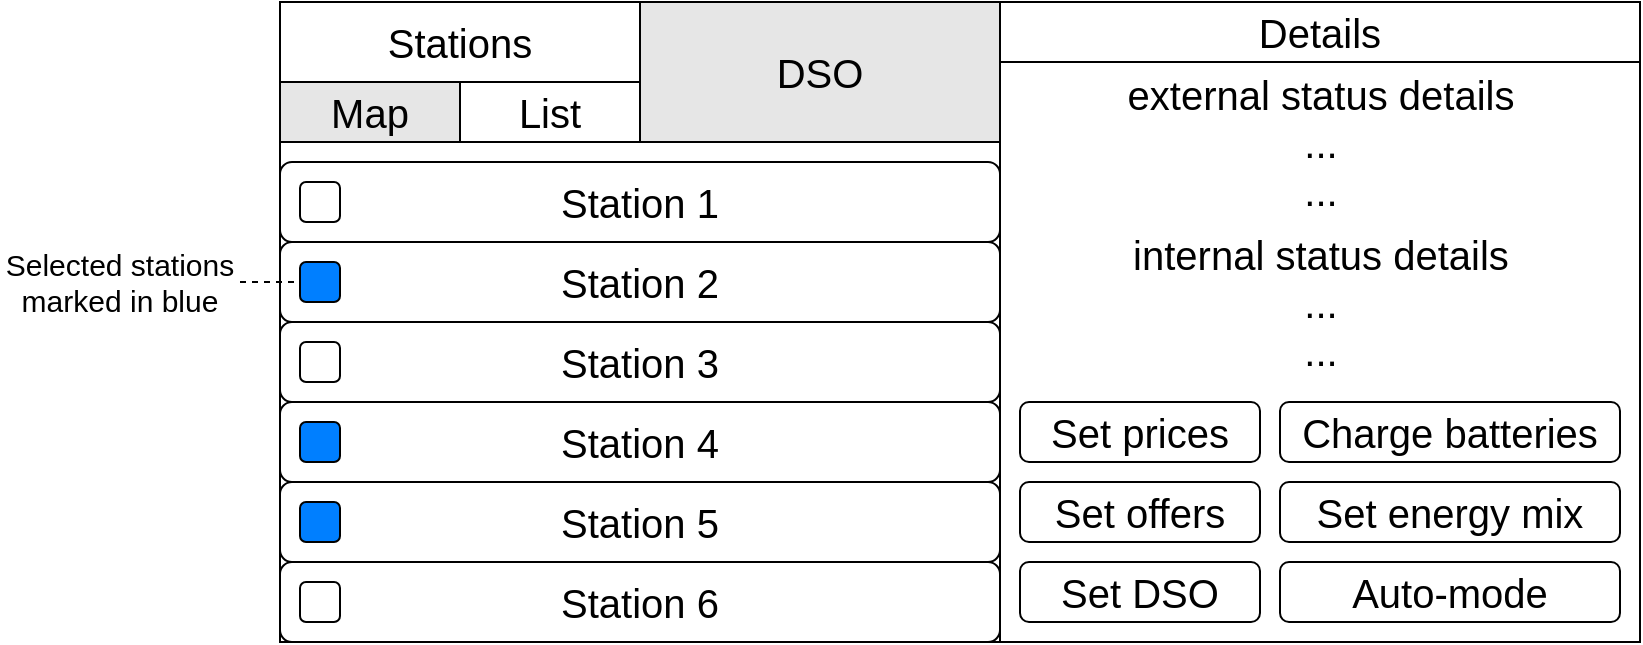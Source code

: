 <mxfile version="20.7.3" type="device"><diagram id="_gg9eRoXJpZ1KPsWaCFE" name="Page-1"><mxGraphModel dx="1434" dy="699" grid="1" gridSize="10" guides="1" tooltips="1" connect="1" arrows="1" fold="1" page="1" pageScale="1" pageWidth="827" pageHeight="1169" math="0" shadow="0"><root><mxCell id="0"/><mxCell id="1" parent="0"/><mxCell id="m1bmyoxZ640nbLZtkMWV-7" value="" style="rounded=0;whiteSpace=wrap;html=1;fontSize=20;" parent="1" vertex="1"><mxGeometry x="140" width="680" height="320" as="geometry"/></mxCell><mxCell id="VylwMrU068VeO6xA9WUw-15" value="Stations" style="rounded=0;whiteSpace=wrap;html=1;fontSize=20;fontColor=#000000;fillColor=#FFFFFF;" parent="1" vertex="1"><mxGeometry x="140" width="180" height="40" as="geometry"/></mxCell><mxCell id="ommLm37x9KMgDQtuhBFL-1" value="DSO" style="rounded=0;whiteSpace=wrap;html=1;fontSize=20;fontColor=#000000;fillColor=#E6E6E6;" parent="1" vertex="1"><mxGeometry x="320" width="180" height="70" as="geometry"/></mxCell><mxCell id="ommLm37x9KMgDQtuhBFL-4" value="&lt;font style=&quot;font-size: 15px;&quot;&gt;Selected stations marked in blue&lt;br&gt;&lt;/font&gt;" style="text;html=1;strokeColor=none;fillColor=none;align=center;verticalAlign=middle;whiteSpace=wrap;rounded=0;fontSize=10;fontColor=#000000;" parent="1" vertex="1"><mxGeometry y="110" width="120" height="60" as="geometry"/></mxCell><mxCell id="ommLm37x9KMgDQtuhBFL-5" value="Map" style="rounded=0;whiteSpace=wrap;html=1;fontSize=20;fontColor=#000000;strokeColor=#000000;fillColor=#E6E6E6;" parent="1" vertex="1"><mxGeometry x="140" y="40" width="90" height="30" as="geometry"/></mxCell><mxCell id="ommLm37x9KMgDQtuhBFL-7" value="List" style="rounded=0;whiteSpace=wrap;html=1;fontSize=20;" parent="1" vertex="1"><mxGeometry x="230" y="40" width="90" height="30" as="geometry"/></mxCell><mxCell id="ommLm37x9KMgDQtuhBFL-8" value="external status details&lt;br&gt;...&lt;br&gt;..." style="text;html=1;strokeColor=none;fillColor=none;align=center;verticalAlign=middle;whiteSpace=wrap;rounded=0;fontSize=20;fontColor=#000000;" parent="1" vertex="1"><mxGeometry x="557.5" y="30" width="205" height="80" as="geometry"/></mxCell><mxCell id="ommLm37x9KMgDQtuhBFL-11" value="internal status details&lt;br&gt;...&lt;br&gt;..." style="text;html=1;strokeColor=none;fillColor=none;align=center;verticalAlign=middle;whiteSpace=wrap;rounded=0;fontSize=20;fontColor=#000000;" parent="1" vertex="1"><mxGeometry x="557.5" y="110" width="205" height="80" as="geometry"/></mxCell><mxCell id="ommLm37x9KMgDQtuhBFL-17" value="Details" style="rounded=0;whiteSpace=wrap;html=1;fontSize=20;fontColor=#000000;strokeColor=#000000;fillColor=#FFFFFF;" parent="1" vertex="1"><mxGeometry x="500" width="320" height="30" as="geometry"/></mxCell><mxCell id="NIcMm4TMiPuQv6chqOSA-2" value="" style="rounded=0;whiteSpace=wrap;html=1;fontSize=20;fontColor=#000000;strokeColor=#000000;fillColor=#FFFFFF;" parent="1" vertex="1"><mxGeometry x="140" y="70" width="360" height="250" as="geometry"/></mxCell><mxCell id="NIcMm4TMiPuQv6chqOSA-1" value="Station 1" style="rounded=1;whiteSpace=wrap;html=1;fontSize=20;fontColor=#000000;strokeColor=#000000;fillColor=#FFFFFF;" parent="1" vertex="1"><mxGeometry x="140" y="80" width="360" height="40" as="geometry"/></mxCell><mxCell id="NIcMm4TMiPuQv6chqOSA-3" value="Station 2" style="rounded=1;whiteSpace=wrap;html=1;fontSize=20;fontColor=#000000;strokeColor=#000000;fillColor=#FFFFFF;" parent="1" vertex="1"><mxGeometry x="140" y="120" width="360" height="40" as="geometry"/></mxCell><mxCell id="NIcMm4TMiPuQv6chqOSA-4" value="Station 3" style="rounded=1;whiteSpace=wrap;html=1;fontSize=20;fontColor=#000000;strokeColor=#000000;fillColor=#FFFFFF;" parent="1" vertex="1"><mxGeometry x="140" y="160" width="360" height="40" as="geometry"/></mxCell><mxCell id="NIcMm4TMiPuQv6chqOSA-5" value="Station 4" style="rounded=1;whiteSpace=wrap;html=1;fontSize=20;fontColor=#000000;strokeColor=#000000;fillColor=#FFFFFF;" parent="1" vertex="1"><mxGeometry x="140" y="200" width="360" height="40" as="geometry"/></mxCell><mxCell id="NIcMm4TMiPuQv6chqOSA-6" value="Station 5" style="rounded=1;whiteSpace=wrap;html=1;fontSize=20;fontColor=#000000;strokeColor=#000000;fillColor=#FFFFFF;" parent="1" vertex="1"><mxGeometry x="140" y="240" width="360" height="40" as="geometry"/></mxCell><mxCell id="NIcMm4TMiPuQv6chqOSA-7" value="Station 6" style="rounded=1;whiteSpace=wrap;html=1;fontSize=20;fontColor=#000000;strokeColor=#000000;fillColor=#FFFFFF;" parent="1" vertex="1"><mxGeometry x="140" y="280" width="360" height="40" as="geometry"/></mxCell><mxCell id="NIcMm4TMiPuQv6chqOSA-8" value="" style="rounded=1;whiteSpace=wrap;html=1;fontSize=20;fontColor=#000000;strokeColor=#000000;fillColor=#FFFFFF;" parent="1" vertex="1"><mxGeometry x="150" y="90" width="20" height="20" as="geometry"/></mxCell><mxCell id="NIcMm4TMiPuQv6chqOSA-9" value="" style="rounded=1;whiteSpace=wrap;html=1;fontSize=20;fillColor=#007FFF;" parent="1" vertex="1"><mxGeometry x="150" y="130" width="20" height="20" as="geometry"/></mxCell><mxCell id="NIcMm4TMiPuQv6chqOSA-11" value="" style="rounded=1;whiteSpace=wrap;html=1;fontSize=20;fontColor=#000000;strokeColor=#000000;fillColor=#FFFFFF;" parent="1" vertex="1"><mxGeometry x="150" y="170" width="20" height="20" as="geometry"/></mxCell><mxCell id="NIcMm4TMiPuQv6chqOSA-12" value="" style="rounded=1;whiteSpace=wrap;html=1;fontSize=20;fontColor=#000000;strokeColor=#000000;fillColor=#007FFF;" parent="1" vertex="1"><mxGeometry x="150" y="210" width="20" height="20" as="geometry"/></mxCell><mxCell id="NIcMm4TMiPuQv6chqOSA-13" value="" style="rounded=1;whiteSpace=wrap;html=1;fontSize=20;fontColor=#000000;strokeColor=#000000;fillColor=#007FFF;" parent="1" vertex="1"><mxGeometry x="150" y="250" width="20" height="20" as="geometry"/></mxCell><mxCell id="NIcMm4TMiPuQv6chqOSA-14" value="" style="rounded=1;whiteSpace=wrap;html=1;fontSize=20;fontColor=#000000;strokeColor=#000000;fillColor=#FFFFFF;" parent="1" vertex="1"><mxGeometry x="150" y="290" width="20" height="20" as="geometry"/></mxCell><mxCell id="NIcMm4TMiPuQv6chqOSA-16" value="" style="endArrow=none;dashed=1;html=1;rounded=0;fontSize=20;fontColor=#000000;entryX=0;entryY=0.5;entryDx=0;entryDy=0;exitX=1;exitY=0.5;exitDx=0;exitDy=0;" parent="1" source="ommLm37x9KMgDQtuhBFL-4" target="NIcMm4TMiPuQv6chqOSA-9" edge="1"><mxGeometry width="50" height="50" relative="1" as="geometry"><mxPoint x="80" y="260" as="sourcePoint"/><mxPoint x="130" y="210" as="targetPoint"/></mxGeometry></mxCell><mxCell id="xzPBdtvDfxIdT8Rw8nLp-8" value="Charge batteries" style="rounded=1;whiteSpace=wrap;html=1;fontSize=20;" parent="1" vertex="1"><mxGeometry x="640" y="200" width="170" height="30" as="geometry"/></mxCell><mxCell id="xzPBdtvDfxIdT8Rw8nLp-9" value="Set prices" style="rounded=1;whiteSpace=wrap;html=1;fontSize=20;fontColor=#000000;strokeColor=#000000;fillColor=#FFFFFF;" parent="1" vertex="1"><mxGeometry x="510" y="200" width="120" height="30" as="geometry"/></mxCell><mxCell id="xzPBdtvDfxIdT8Rw8nLp-10" value="Set offers" style="rounded=1;whiteSpace=wrap;html=1;fontSize=20;fontColor=#000000;strokeColor=#000000;fillColor=#FFFFFF;" parent="1" vertex="1"><mxGeometry x="510" y="240" width="120" height="30" as="geometry"/></mxCell><mxCell id="xzPBdtvDfxIdT8Rw8nLp-11" value="Set energy mix" style="rounded=1;whiteSpace=wrap;html=1;fontSize=20;" parent="1" vertex="1"><mxGeometry x="640" y="240" width="170" height="30" as="geometry"/></mxCell><mxCell id="xzPBdtvDfxIdT8Rw8nLp-13" value="Set DSO" style="rounded=1;whiteSpace=wrap;html=1;fontSize=20;fontColor=#000000;strokeColor=#000000;fillColor=#FFFFFF;" parent="1" vertex="1"><mxGeometry x="510" y="280" width="120" height="30" as="geometry"/></mxCell><mxCell id="xzPBdtvDfxIdT8Rw8nLp-14" value="Auto-mode" style="rounded=1;whiteSpace=wrap;html=1;fontSize=20;fontColor=#000000;strokeColor=#000000;fillColor=#FFFFFF;" parent="1" vertex="1"><mxGeometry x="640" y="280" width="170" height="30" as="geometry"/></mxCell></root></mxGraphModel></diagram></mxfile>